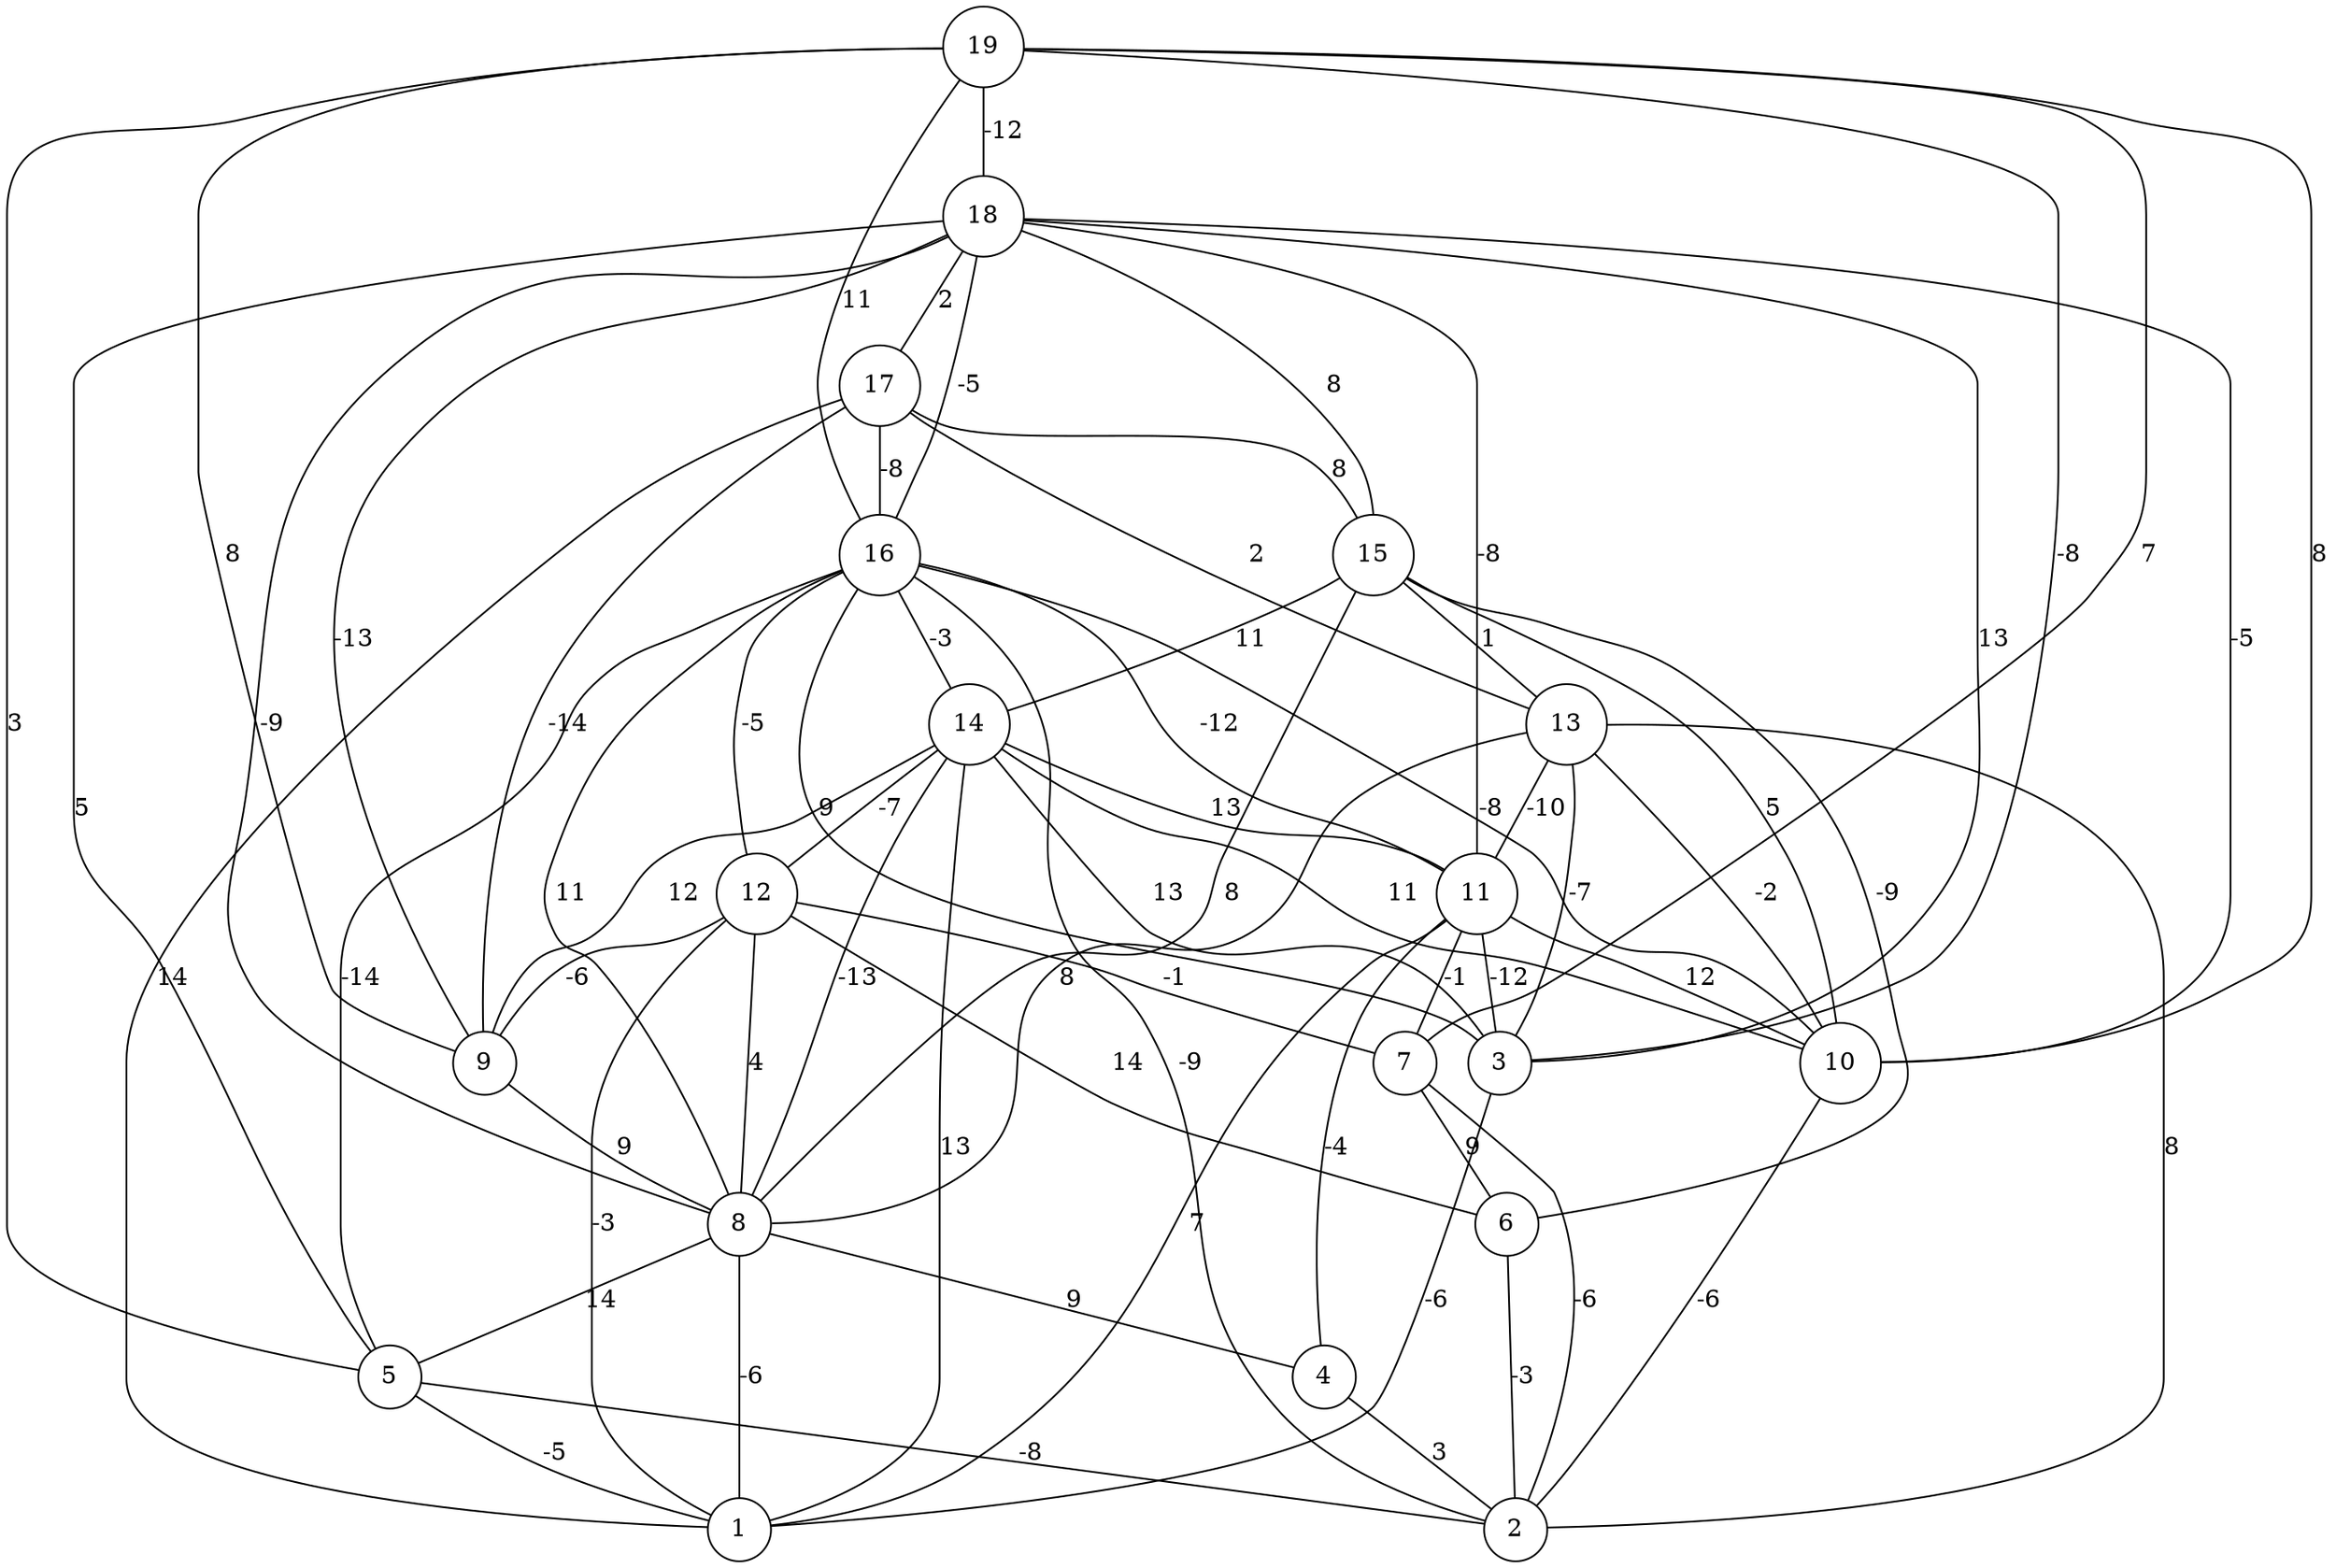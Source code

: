 graph { 
	 fontname="Helvetica,Arial,sans-serif" 
	 node [shape = circle]; 
	 19 -- 3 [label = "-8"];
	 19 -- 5 [label = "3"];
	 19 -- 7 [label = "7"];
	 19 -- 9 [label = "8"];
	 19 -- 10 [label = "8"];
	 19 -- 16 [label = "11"];
	 19 -- 18 [label = "-12"];
	 18 -- 3 [label = "13"];
	 18 -- 5 [label = "5"];
	 18 -- 8 [label = "-9"];
	 18 -- 9 [label = "-13"];
	 18 -- 10 [label = "-5"];
	 18 -- 11 [label = "-8"];
	 18 -- 15 [label = "8"];
	 18 -- 16 [label = "-5"];
	 18 -- 17 [label = "2"];
	 17 -- 1 [label = "14"];
	 17 -- 9 [label = "-14"];
	 17 -- 13 [label = "2"];
	 17 -- 15 [label = "8"];
	 17 -- 16 [label = "-8"];
	 16 -- 2 [label = "-9"];
	 16 -- 3 [label = "9"];
	 16 -- 5 [label = "-14"];
	 16 -- 8 [label = "11"];
	 16 -- 10 [label = "-8"];
	 16 -- 11 [label = "-12"];
	 16 -- 12 [label = "-5"];
	 16 -- 14 [label = "-3"];
	 15 -- 6 [label = "-9"];
	 15 -- 8 [label = "8"];
	 15 -- 10 [label = "5"];
	 15 -- 13 [label = "1"];
	 15 -- 14 [label = "11"];
	 14 -- 1 [label = "13"];
	 14 -- 3 [label = "13"];
	 14 -- 8 [label = "-13"];
	 14 -- 9 [label = "12"];
	 14 -- 10 [label = "11"];
	 14 -- 11 [label = "13"];
	 14 -- 12 [label = "-7"];
	 13 -- 2 [label = "8"];
	 13 -- 3 [label = "-7"];
	 13 -- 8 [label = "8"];
	 13 -- 10 [label = "-2"];
	 13 -- 11 [label = "-10"];
	 12 -- 1 [label = "-3"];
	 12 -- 6 [label = "14"];
	 12 -- 7 [label = "-1"];
	 12 -- 8 [label = "4"];
	 12 -- 9 [label = "-6"];
	 11 -- 1 [label = "7"];
	 11 -- 3 [label = "-12"];
	 11 -- 4 [label = "-4"];
	 11 -- 7 [label = "-1"];
	 11 -- 10 [label = "12"];
	 10 -- 2 [label = "-6"];
	 9 -- 8 [label = "9"];
	 8 -- 1 [label = "-6"];
	 8 -- 4 [label = "9"];
	 8 -- 5 [label = "14"];
	 7 -- 2 [label = "-6"];
	 7 -- 6 [label = "9"];
	 6 -- 2 [label = "-3"];
	 5 -- 1 [label = "-5"];
	 5 -- 2 [label = "-8"];
	 4 -- 2 [label = "3"];
	 3 -- 1 [label = "-6"];
	 1;
	 2;
	 3;
	 4;
	 5;
	 6;
	 7;
	 8;
	 9;
	 10;
	 11;
	 12;
	 13;
	 14;
	 15;
	 16;
	 17;
	 18;
	 19;
}
